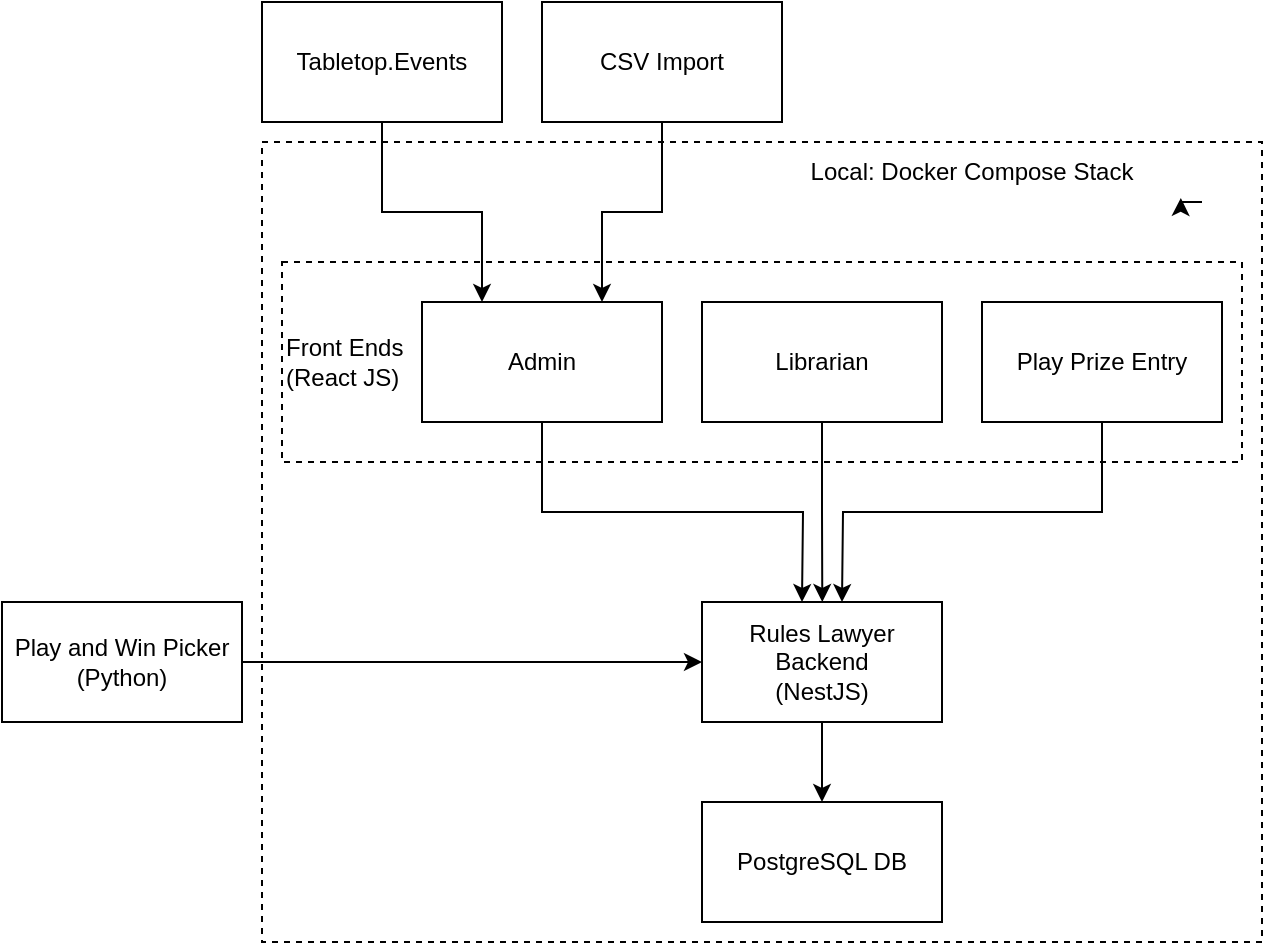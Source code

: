 <mxfile version="24.2.8" type="device">
  <diagram name="Page-1" id="A1Kytn-OCIMtzLzAK_A3">
    <mxGraphModel dx="1056" dy="503" grid="1" gridSize="10" guides="1" tooltips="1" connect="1" arrows="1" fold="1" page="1" pageScale="1" pageWidth="1100" pageHeight="850" math="0" shadow="0">
      <root>
        <mxCell id="0" />
        <mxCell id="1" parent="0" />
        <mxCell id="IbEwpoPFkSaWlkJG3-AH-15" value="" style="rounded=0;whiteSpace=wrap;html=1;dashed=1;" parent="1" vertex="1">
          <mxGeometry x="220" y="80" width="500" height="400" as="geometry" />
        </mxCell>
        <mxCell id="IbEwpoPFkSaWlkJG3-AH-2" value="Front Ends&lt;div&gt;(React JS)&lt;/div&gt;" style="rounded=0;whiteSpace=wrap;html=1;align=left;dashed=1;" parent="1" vertex="1">
          <mxGeometry x="230" y="140" width="480" height="100" as="geometry" />
        </mxCell>
        <mxCell id="IbEwpoPFkSaWlkJG3-AH-4" style="edgeStyle=orthogonalEdgeStyle;rounded=0;orthogonalLoop=1;jettySize=auto;html=1;exitX=0.5;exitY=1;exitDx=0;exitDy=0;" parent="1" source="AOT6lrFdrGtz9NCO2aSy-1" edge="1">
          <mxGeometry relative="1" as="geometry">
            <mxPoint x="490" y="310" as="targetPoint" />
          </mxGeometry>
        </mxCell>
        <mxCell id="AOT6lrFdrGtz9NCO2aSy-1" value="Admin" style="rounded=0;whiteSpace=wrap;html=1;" parent="1" vertex="1">
          <mxGeometry x="300" y="160" width="120" height="60" as="geometry" />
        </mxCell>
        <mxCell id="IbEwpoPFkSaWlkJG3-AH-5" style="edgeStyle=orthogonalEdgeStyle;rounded=0;orthogonalLoop=1;jettySize=auto;html=1;exitX=0.5;exitY=1;exitDx=0;exitDy=0;" parent="1" source="AOT6lrFdrGtz9NCO2aSy-3" edge="1">
          <mxGeometry relative="1" as="geometry">
            <mxPoint x="500.143" y="310" as="targetPoint" />
          </mxGeometry>
        </mxCell>
        <mxCell id="AOT6lrFdrGtz9NCO2aSy-3" value="Librarian" style="rounded=0;whiteSpace=wrap;html=1;" parent="1" vertex="1">
          <mxGeometry x="440" y="160" width="120" height="60" as="geometry" />
        </mxCell>
        <mxCell id="IbEwpoPFkSaWlkJG3-AH-6" style="edgeStyle=orthogonalEdgeStyle;rounded=0;orthogonalLoop=1;jettySize=auto;html=1;exitX=0.5;exitY=1;exitDx=0;exitDy=0;" parent="1" source="IbEwpoPFkSaWlkJG3-AH-1" edge="1">
          <mxGeometry relative="1" as="geometry">
            <mxPoint x="510" y="310" as="targetPoint" />
          </mxGeometry>
        </mxCell>
        <mxCell id="IbEwpoPFkSaWlkJG3-AH-1" value="Play Prize Entry" style="rounded=0;whiteSpace=wrap;html=1;" parent="1" vertex="1">
          <mxGeometry x="580" y="160" width="120" height="60" as="geometry" />
        </mxCell>
        <mxCell id="IbEwpoPFkSaWlkJG3-AH-12" style="edgeStyle=orthogonalEdgeStyle;rounded=0;orthogonalLoop=1;jettySize=auto;html=1;entryX=0.5;entryY=0;entryDx=0;entryDy=0;" parent="1" source="IbEwpoPFkSaWlkJG3-AH-7" target="IbEwpoPFkSaWlkJG3-AH-13" edge="1">
          <mxGeometry relative="1" as="geometry">
            <mxPoint x="500" y="430" as="targetPoint" />
          </mxGeometry>
        </mxCell>
        <mxCell id="IbEwpoPFkSaWlkJG3-AH-7" value="Rules Lawyer Backend&lt;div&gt;(NestJS)&lt;/div&gt;" style="rounded=0;whiteSpace=wrap;html=1;" parent="1" vertex="1">
          <mxGeometry x="440" y="310" width="120" height="60" as="geometry" />
        </mxCell>
        <mxCell id="IbEwpoPFkSaWlkJG3-AH-9" style="edgeStyle=orthogonalEdgeStyle;rounded=0;orthogonalLoop=1;jettySize=auto;html=1;entryX=0;entryY=0.5;entryDx=0;entryDy=0;" parent="1" source="IbEwpoPFkSaWlkJG3-AH-8" target="IbEwpoPFkSaWlkJG3-AH-7" edge="1">
          <mxGeometry relative="1" as="geometry" />
        </mxCell>
        <mxCell id="IbEwpoPFkSaWlkJG3-AH-8" value="Play and Win Picker&lt;div&gt;(Python)&lt;/div&gt;" style="rounded=0;whiteSpace=wrap;html=1;" parent="1" vertex="1">
          <mxGeometry x="90" y="310" width="120" height="60" as="geometry" />
        </mxCell>
        <mxCell id="IbEwpoPFkSaWlkJG3-AH-13" value="PostgreSQL DB" style="rounded=0;whiteSpace=wrap;html=1;" parent="1" vertex="1">
          <mxGeometry x="440" y="410" width="120" height="60" as="geometry" />
        </mxCell>
        <mxCell id="IbEwpoPFkSaWlkJG3-AH-16" value="Local: Docker Compose Stack" style="text;html=1;align=center;verticalAlign=middle;whiteSpace=wrap;rounded=0;" parent="1" vertex="1">
          <mxGeometry x="460" y="80" width="230" height="30" as="geometry" />
        </mxCell>
        <mxCell id="IbEwpoPFkSaWlkJG3-AH-21" style="edgeStyle=orthogonalEdgeStyle;rounded=0;orthogonalLoop=1;jettySize=auto;html=1;entryX=0.25;entryY=0;entryDx=0;entryDy=0;" parent="1" source="IbEwpoPFkSaWlkJG3-AH-19" target="AOT6lrFdrGtz9NCO2aSy-1" edge="1">
          <mxGeometry relative="1" as="geometry" />
        </mxCell>
        <mxCell id="IbEwpoPFkSaWlkJG3-AH-19" value="Tabletop.Events" style="rounded=0;whiteSpace=wrap;html=1;" parent="1" vertex="1">
          <mxGeometry x="220" y="10" width="120" height="60" as="geometry" />
        </mxCell>
        <mxCell id="IbEwpoPFkSaWlkJG3-AH-23" style="edgeStyle=orthogonalEdgeStyle;rounded=0;orthogonalLoop=1;jettySize=auto;html=1;entryX=0.75;entryY=0;entryDx=0;entryDy=0;" parent="1" source="IbEwpoPFkSaWlkJG3-AH-22" target="AOT6lrFdrGtz9NCO2aSy-1" edge="1">
          <mxGeometry relative="1" as="geometry" />
        </mxCell>
        <mxCell id="IbEwpoPFkSaWlkJG3-AH-22" value="CSV Import" style="rounded=0;whiteSpace=wrap;html=1;" parent="1" vertex="1">
          <mxGeometry x="360" y="10" width="120" height="60" as="geometry" />
        </mxCell>
        <mxCell id="Oad-uiI5U5--tqYmPnXD-3" style="edgeStyle=orthogonalEdgeStyle;rounded=0;orthogonalLoop=1;jettySize=auto;html=1;exitX=1;exitY=1;exitDx=0;exitDy=0;entryX=0.954;entryY=0.933;entryDx=0;entryDy=0;entryPerimeter=0;" edge="1" parent="1" source="IbEwpoPFkSaWlkJG3-AH-16" target="IbEwpoPFkSaWlkJG3-AH-16">
          <mxGeometry relative="1" as="geometry" />
        </mxCell>
      </root>
    </mxGraphModel>
  </diagram>
</mxfile>
